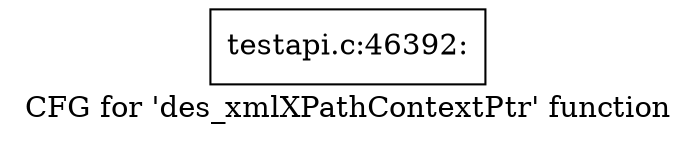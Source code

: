 digraph "CFG for 'des_xmlXPathContextPtr' function" {
	label="CFG for 'des_xmlXPathContextPtr' function";

	Node0x59a8f30 [shape=record,label="{testapi.c:46392:}"];
}
